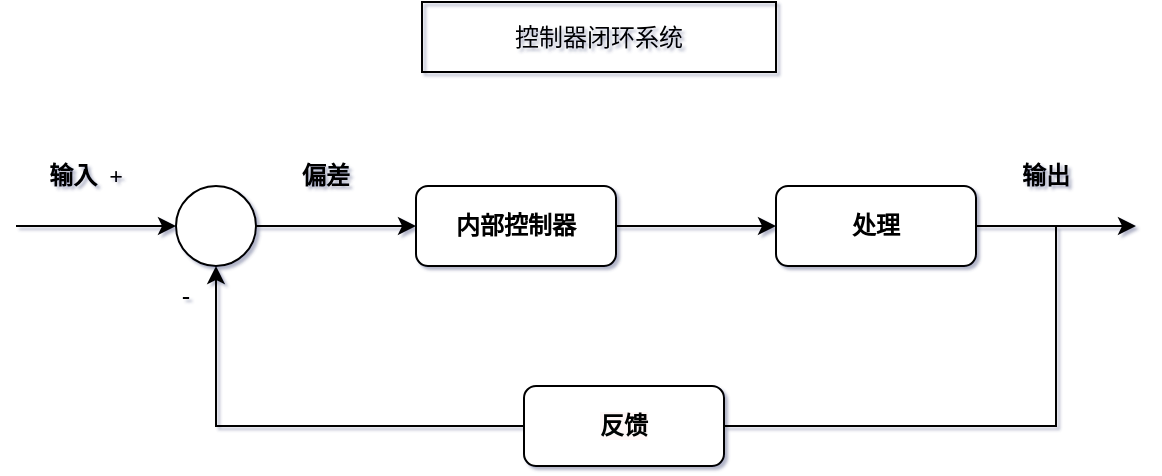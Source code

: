 <mxfile version="21.1.1" type="github">
  <diagram id="C5RBs43oDa-KdzZeNtuy" name="Page-1">
    <mxGraphModel dx="575" dy="313" grid="0" gridSize="10" guides="1" tooltips="1" connect="1" arrows="1" fold="1" page="1" pageScale="1" pageWidth="827" pageHeight="1169" background="none" math="0" shadow="1">
      <root>
        <mxCell id="WIyWlLk6GJQsqaUBKTNV-0" />
        <mxCell id="WIyWlLk6GJQsqaUBKTNV-1" parent="WIyWlLk6GJQsqaUBKTNV-0" />
        <mxCell id="mh1vXI5inr4Wv4df_WpW-0" value="&lt;font color=&quot;#030303&quot;&gt;控制器闭环系统&lt;/font&gt;" style="rounded=0;whiteSpace=wrap;html=1;fillColor=none;strokeColor=#000000;" parent="WIyWlLk6GJQsqaUBKTNV-1" vertex="1">
          <mxGeometry x="330" y="244" width="177" height="35" as="geometry" />
        </mxCell>
        <mxCell id="mh1vXI5inr4Wv4df_WpW-1" value="" style="endArrow=classic;html=1;rounded=0;exitX=1;exitY=0.5;exitDx=0;exitDy=0;entryX=0;entryY=0.5;entryDx=0;entryDy=0;" parent="WIyWlLk6GJQsqaUBKTNV-1" target="mh1vXI5inr4Wv4df_WpW-4" edge="1">
          <mxGeometry width="50" height="50" relative="1" as="geometry">
            <mxPoint x="127" y="356" as="sourcePoint" />
            <mxPoint x="207" y="356" as="targetPoint" />
          </mxGeometry>
        </mxCell>
        <mxCell id="mh1vXI5inr4Wv4df_WpW-3" value="输入&amp;nbsp; +" style="text;html=1;strokeColor=none;fillColor=none;align=center;verticalAlign=middle;whiteSpace=wrap;rounded=0;fontFamily=Comic Sans MS;fontStyle=1" parent="WIyWlLk6GJQsqaUBKTNV-1" vertex="1">
          <mxGeometry x="127" y="316" width="70" height="30" as="geometry" />
        </mxCell>
        <mxCell id="mh1vXI5inr4Wv4df_WpW-8" style="edgeStyle=orthogonalEdgeStyle;rounded=0;orthogonalLoop=1;jettySize=auto;html=1;exitX=1;exitY=0.5;exitDx=0;exitDy=0;fontFamily=Comic Sans MS;" parent="WIyWlLk6GJQsqaUBKTNV-1" source="mh1vXI5inr4Wv4df_WpW-4" edge="1">
          <mxGeometry relative="1" as="geometry">
            <mxPoint x="327" y="356" as="targetPoint" />
          </mxGeometry>
        </mxCell>
        <mxCell id="mh1vXI5inr4Wv4df_WpW-4" value="" style="ellipse;whiteSpace=wrap;html=1;aspect=fixed;fontFamily=Comic Sans MS;" parent="WIyWlLk6GJQsqaUBKTNV-1" vertex="1">
          <mxGeometry x="207" y="336" width="40" height="40" as="geometry" />
        </mxCell>
        <mxCell id="mh1vXI5inr4Wv4df_WpW-9" value="偏差" style="text;html=1;strokeColor=none;fillColor=none;align=center;verticalAlign=middle;whiteSpace=wrap;rounded=0;fontFamily=Comic Sans MS;fontStyle=1" parent="WIyWlLk6GJQsqaUBKTNV-1" vertex="1">
          <mxGeometry x="247" y="316" width="70" height="30" as="geometry" />
        </mxCell>
        <mxCell id="mh1vXI5inr4Wv4df_WpW-14" style="edgeStyle=orthogonalEdgeStyle;rounded=0;orthogonalLoop=1;jettySize=auto;html=1;exitX=1;exitY=0.5;exitDx=0;exitDy=0;fontFamily=Comic Sans MS;" parent="WIyWlLk6GJQsqaUBKTNV-1" source="mh1vXI5inr4Wv4df_WpW-12" edge="1">
          <mxGeometry relative="1" as="geometry">
            <mxPoint x="507" y="356" as="targetPoint" />
          </mxGeometry>
        </mxCell>
        <mxCell id="mh1vXI5inr4Wv4df_WpW-12" value="&lt;b&gt;内部控制器&lt;/b&gt;" style="rounded=1;whiteSpace=wrap;html=1;fontFamily=Comic Sans MS;" parent="WIyWlLk6GJQsqaUBKTNV-1" vertex="1">
          <mxGeometry x="327" y="336" width="100" height="40" as="geometry" />
        </mxCell>
        <mxCell id="mh1vXI5inr4Wv4df_WpW-17" style="edgeStyle=orthogonalEdgeStyle;rounded=0;orthogonalLoop=1;jettySize=auto;html=1;exitX=1;exitY=0.5;exitDx=0;exitDy=0;fontFamily=Comic Sans MS;" parent="WIyWlLk6GJQsqaUBKTNV-1" source="mh1vXI5inr4Wv4df_WpW-15" edge="1">
          <mxGeometry relative="1" as="geometry">
            <mxPoint x="687" y="356" as="targetPoint" />
          </mxGeometry>
        </mxCell>
        <mxCell id="mh1vXI5inr4Wv4df_WpW-15" value="&lt;b&gt;&lt;font color=&quot;#000000&quot;&gt;处理&lt;/font&gt;&lt;/b&gt;" style="rounded=1;whiteSpace=wrap;html=1;fontFamily=Comic Sans MS;" parent="WIyWlLk6GJQsqaUBKTNV-1" vertex="1">
          <mxGeometry x="507" y="336" width="100" height="40" as="geometry" />
        </mxCell>
        <mxCell id="mh1vXI5inr4Wv4df_WpW-18" value="输出" style="text;html=1;strokeColor=none;fillColor=none;align=center;verticalAlign=middle;whiteSpace=wrap;rounded=0;fontFamily=Comic Sans MS;fontStyle=1" parent="WIyWlLk6GJQsqaUBKTNV-1" vertex="1">
          <mxGeometry x="607" y="316" width="70" height="30" as="geometry" />
        </mxCell>
        <mxCell id="mh1vXI5inr4Wv4df_WpW-19" value="" style="endArrow=classic;html=1;rounded=0;fontFamily=Comic Sans MS;entryX=0.5;entryY=1;entryDx=0;entryDy=0;" parent="WIyWlLk6GJQsqaUBKTNV-1" target="mh1vXI5inr4Wv4df_WpW-4" edge="1">
          <mxGeometry width="50" height="50" relative="1" as="geometry">
            <mxPoint x="647" y="356" as="sourcePoint" />
            <mxPoint x="227" y="456" as="targetPoint" />
            <Array as="points">
              <mxPoint x="647" y="456" />
              <mxPoint x="227" y="456" />
            </Array>
          </mxGeometry>
        </mxCell>
        <mxCell id="mh1vXI5inr4Wv4df_WpW-22" value="&lt;b style=&quot;background-color: rgb(255, 247, 247);&quot;&gt;反馈&lt;/b&gt;" style="rounded=1;whiteSpace=wrap;html=1;fontFamily=Comic Sans MS;" parent="WIyWlLk6GJQsqaUBKTNV-1" vertex="1">
          <mxGeometry x="381" y="436" width="100" height="40" as="geometry" />
        </mxCell>
        <mxCell id="mh1vXI5inr4Wv4df_WpW-24" value="-" style="text;html=1;strokeColor=none;fillColor=none;align=center;verticalAlign=middle;whiteSpace=wrap;rounded=0;fontFamily=Comic Sans MS;fontStyle=1" parent="WIyWlLk6GJQsqaUBKTNV-1" vertex="1">
          <mxGeometry x="177" y="376" width="70" height="30" as="geometry" />
        </mxCell>
      </root>
    </mxGraphModel>
  </diagram>
</mxfile>
